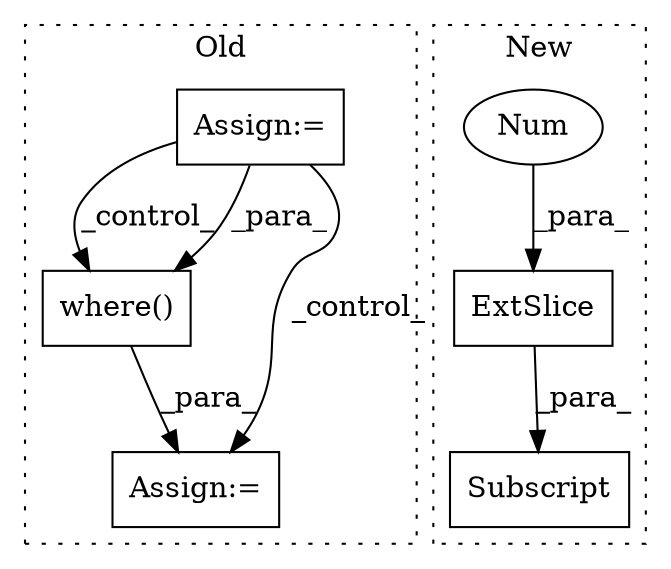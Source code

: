 digraph G {
subgraph cluster0 {
1 [label="where()" a="75" s="7285,7307" l="12,1" shape="box"];
4 [label="Assign:=" a="68" s="7279" l="6" shape="box"];
6 [label="Assign:=" a="68" s="7179" l="3" shape="box"];
label = "Old";
style="dotted";
}
subgraph cluster1 {
2 [label="ExtSlice" a="85" s="7291" l="5" shape="box"];
3 [label="Subscript" a="63" s="7291,0" l="31,0" shape="box"];
5 [label="Num" a="76" s="7320" l="1" shape="ellipse"];
label = "New";
style="dotted";
}
1 -> 4 [label="_para_"];
2 -> 3 [label="_para_"];
5 -> 2 [label="_para_"];
6 -> 1 [label="_control_"];
6 -> 1 [label="_para_"];
6 -> 4 [label="_control_"];
}